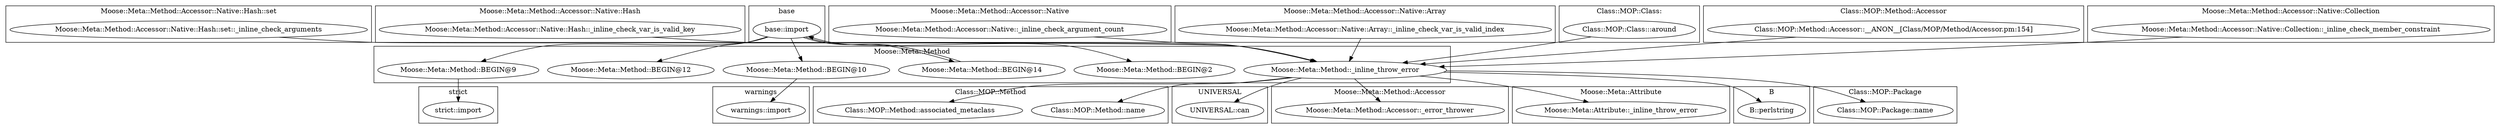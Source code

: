 digraph {
graph [overlap=false]
subgraph cluster_Moose_Meta_Method_Accessor_Native_Hash_set {
	label="Moose::Meta::Method::Accessor::Native::Hash::set";
	"Moose::Meta::Method::Accessor::Native::Hash::set::_inline_check_arguments";
}
subgraph cluster_Moose_Meta_Method_Accessor_Native_Hash {
	label="Moose::Meta::Method::Accessor::Native::Hash";
	"Moose::Meta::Method::Accessor::Native::Hash::_inline_check_var_is_valid_key";
}
subgraph cluster_Moose_Meta_Method {
	label="Moose::Meta::Method";
	"Moose::Meta::Method::BEGIN@9";
	"Moose::Meta::Method::BEGIN@12";
	"Moose::Meta::Method::BEGIN@10";
	"Moose::Meta::Method::_inline_throw_error";
	"Moose::Meta::Method::BEGIN@14";
	"Moose::Meta::Method::BEGIN@2";
}
subgraph cluster_Moose_Meta_Method_Accessor_Native {
	label="Moose::Meta::Method::Accessor::Native";
	"Moose::Meta::Method::Accessor::Native::_inline_check_argument_count";
}
subgraph cluster_Class_MOP_Method {
	label="Class::MOP::Method";
	"Class::MOP::Method::name";
	"Class::MOP::Method::associated_metaclass";
}
subgraph cluster_Moose_Meta_Method_Accessor_Native_Array {
	label="Moose::Meta::Method::Accessor::Native::Array";
	"Moose::Meta::Method::Accessor::Native::Array::_inline_check_var_is_valid_index";
}
subgraph cluster_UNIVERSAL {
	label="UNIVERSAL";
	"UNIVERSAL::can";
}
subgraph cluster_Class_MOP_Class_ {
	label="Class::MOP::Class:";
	"Class::MOP::Class:::around";
}
subgraph cluster_Moose_Meta_Method_Accessor {
	label="Moose::Meta::Method::Accessor";
	"Moose::Meta::Method::Accessor::_error_thrower";
}
subgraph cluster_warnings {
	label="warnings";
	"warnings::import";
}
subgraph cluster_Class_MOP_Method_Accessor {
	label="Class::MOP::Method::Accessor";
	"Class::MOP::Method::Accessor::__ANON__[Class/MOP/Method/Accessor.pm:154]";
}
subgraph cluster_base {
	label="base";
	"base::import";
}
subgraph cluster_Moose_Meta_Attribute {
	label="Moose::Meta::Attribute";
	"Moose::Meta::Attribute::_inline_throw_error";
}
subgraph cluster_Moose_Meta_Method_Accessor_Native_Collection {
	label="Moose::Meta::Method::Accessor::Native::Collection";
	"Moose::Meta::Method::Accessor::Native::Collection::_inline_check_member_constraint";
}
subgraph cluster_B {
	label="B";
	"B::perlstring";
}
subgraph cluster_strict {
	label="strict";
	"strict::import";
}
subgraph cluster_Class_MOP_Package {
	label="Class::MOP::Package";
	"Class::MOP::Package::name";
}
"Moose::Meta::Method::_inline_throw_error" -> "Moose::Meta::Attribute::_inline_throw_error";
"Moose::Meta::Method::_inline_throw_error" -> "Class::MOP::Method::associated_metaclass";
"Moose::Meta::Method::_inline_throw_error" -> "Moose::Meta::Method::Accessor::_error_thrower";
"base::import" -> "Moose::Meta::Method::BEGIN@9";
"base::import" -> "Moose::Meta::Method::BEGIN@2";
"base::import" -> "Moose::Meta::Method::BEGIN@14";
"Moose::Meta::Method::BEGIN@9" -> "strict::import";
"Moose::Meta::Method::Accessor::Native::Collection::_inline_check_member_constraint" -> "Moose::Meta::Method::_inline_throw_error";
"Moose::Meta::Method::Accessor::Native::Hash::set::_inline_check_arguments" -> "Moose::Meta::Method::_inline_throw_error";
"Moose::Meta::Method::Accessor::Native::_inline_check_argument_count" -> "Moose::Meta::Method::_inline_throw_error";
"Class::MOP::Class:::around" -> "Moose::Meta::Method::_inline_throw_error";
"Moose::Meta::Method::Accessor::Native::Hash::_inline_check_var_is_valid_key" -> "Moose::Meta::Method::_inline_throw_error";
"Class::MOP::Method::Accessor::__ANON__[Class/MOP/Method/Accessor.pm:154]" -> "Moose::Meta::Method::_inline_throw_error";
"Moose::Meta::Method::Accessor::Native::Array::_inline_check_var_is_valid_index" -> "Moose::Meta::Method::_inline_throw_error";
"Moose::Meta::Method::_inline_throw_error" -> "UNIVERSAL::can";
"Moose::Meta::Method::BEGIN@14" -> "base::import";
"Moose::Meta::Method::BEGIN@10" -> "warnings::import";
"Moose::Meta::Method::_inline_throw_error" -> "B::perlstring";
"base::import" -> "Moose::Meta::Method::BEGIN@10";
"Moose::Meta::Method::_inline_throw_error" -> "Class::MOP::Method::name";
"Moose::Meta::Method::_inline_throw_error" -> "Class::MOP::Package::name";
"base::import" -> "Moose::Meta::Method::BEGIN@12";
}
